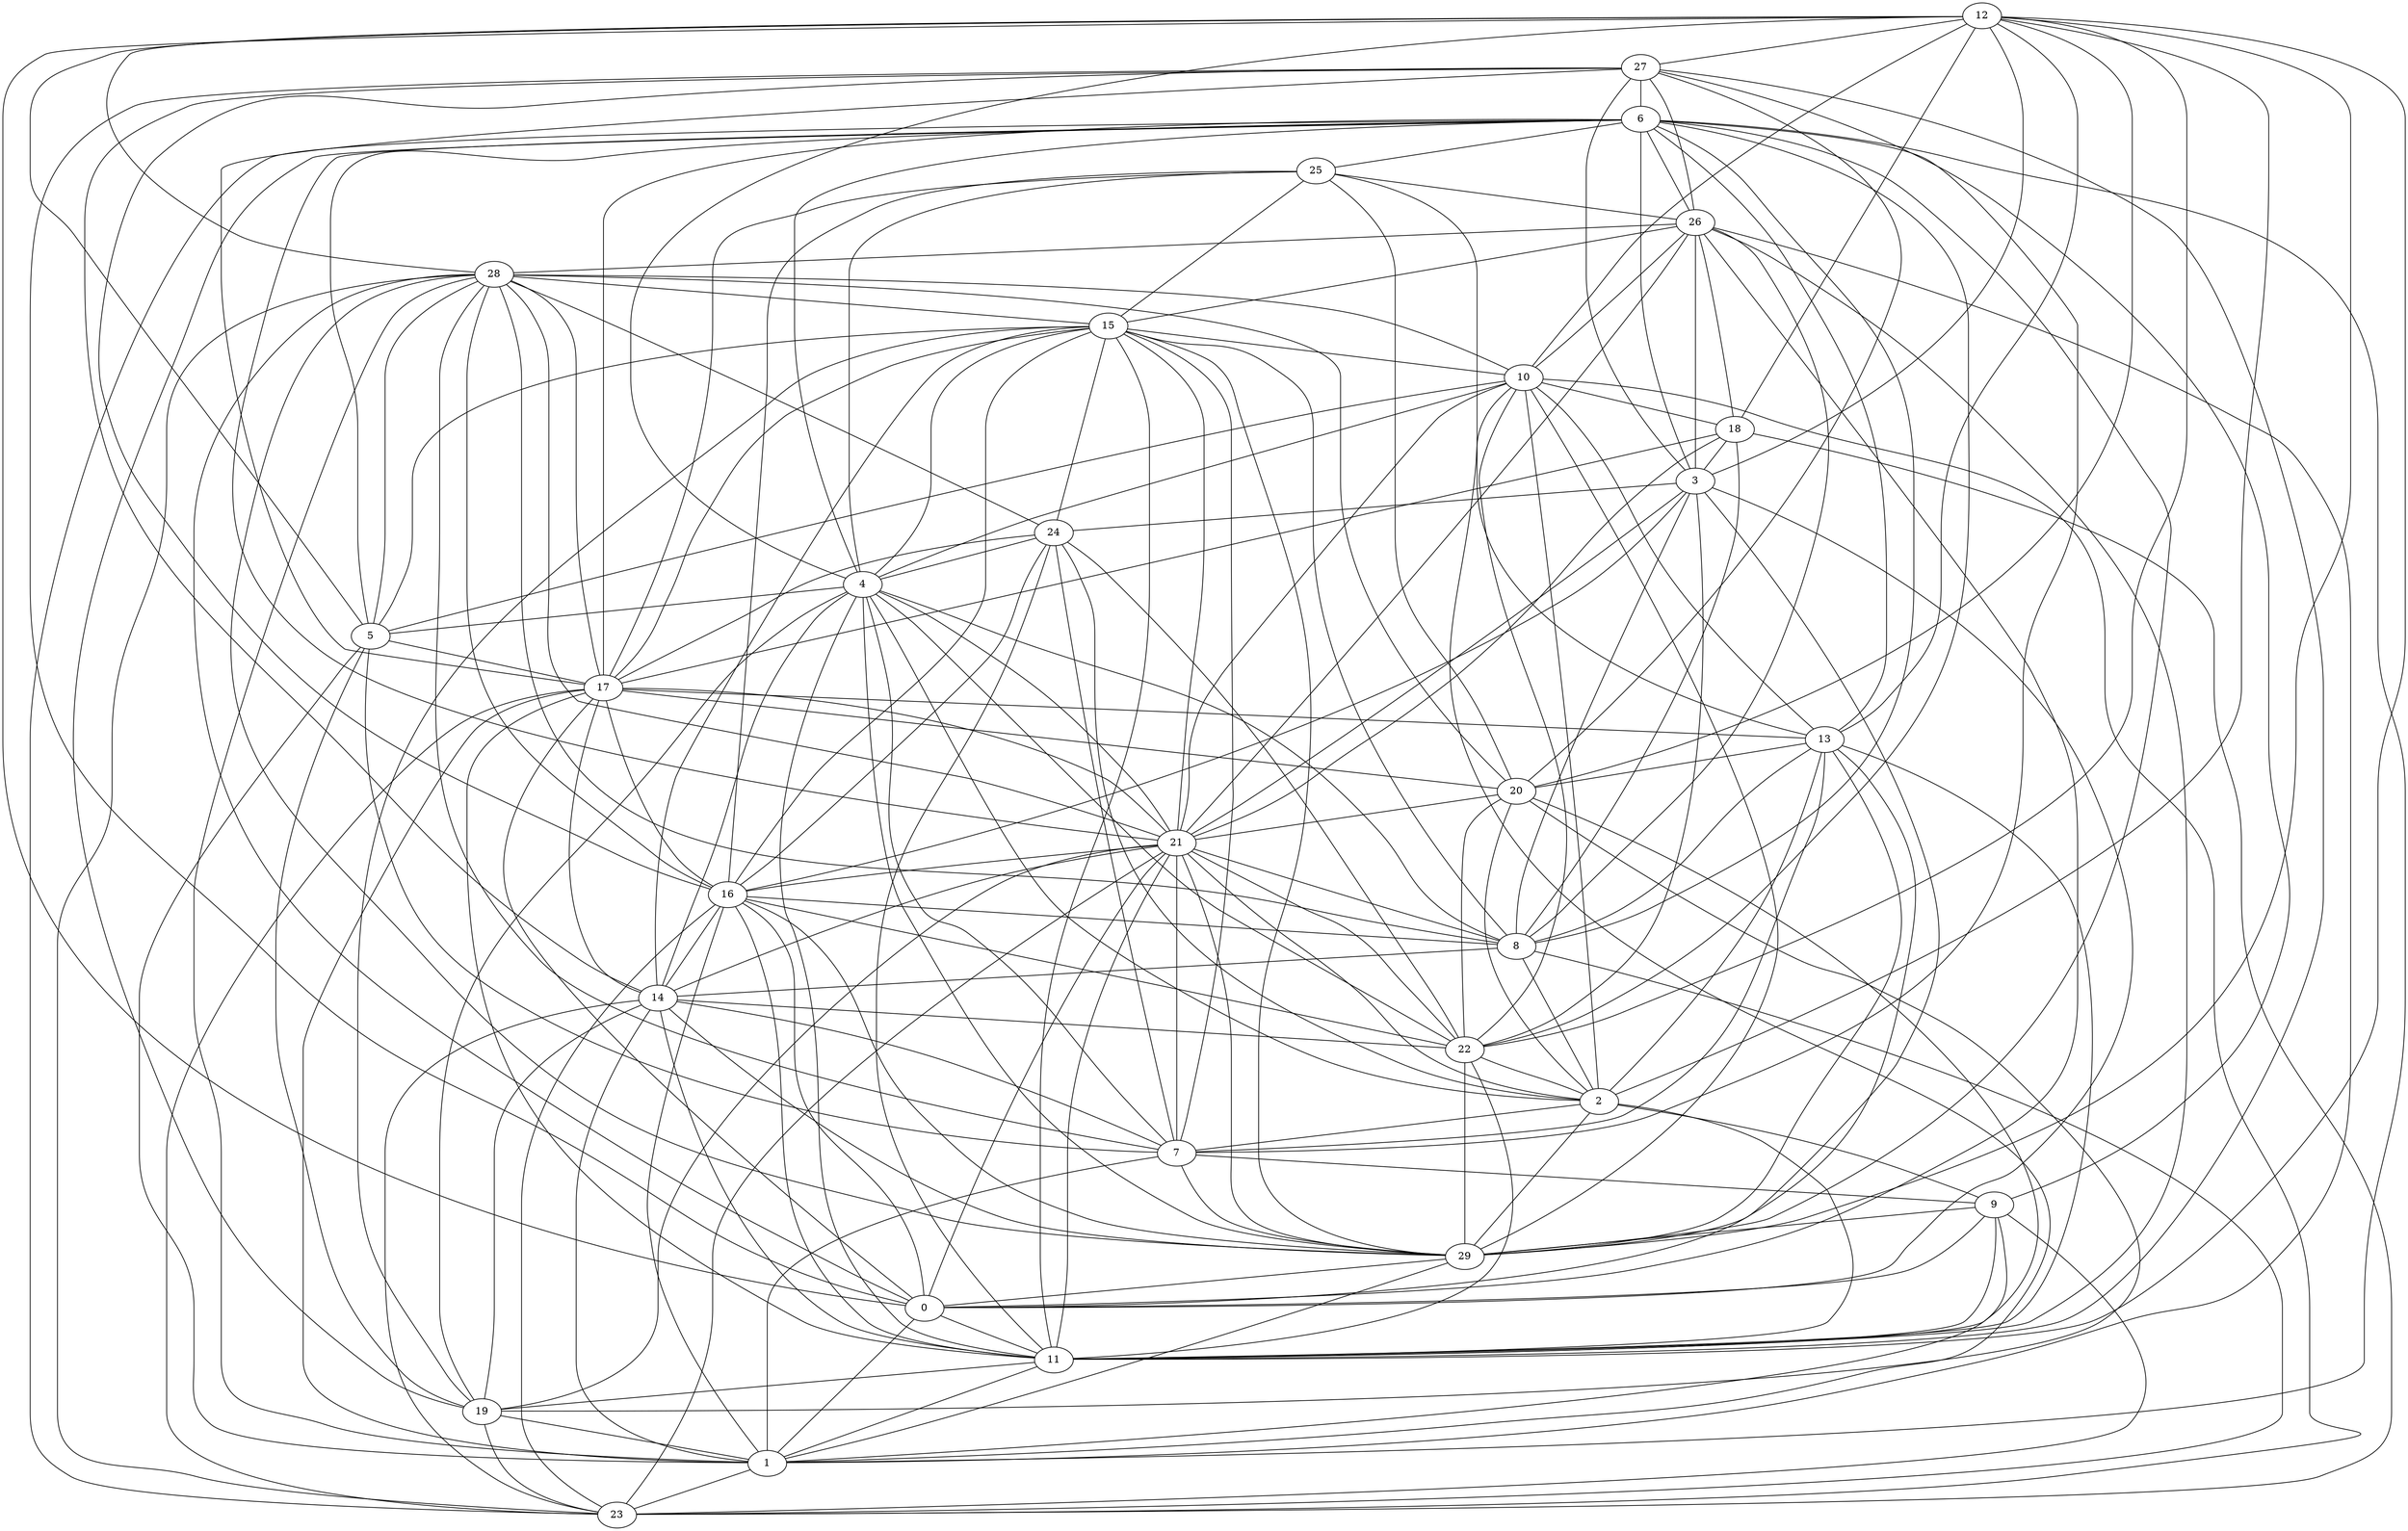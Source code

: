 graph G {
  12;
  27;
  6;
  25;
  26;
  28;
  15;
  10;
  18;
  3;
  24;
  4;
  5;
  17;
  13;
  20;
  21;
  16;
  8;
  14;
  22;
  2;
  7;
  9;
  29;
  0;
  11;
  19;
  1;
  23;
   12 -- 22;
   12 -- 28;
   12 -- 20;
   12 -- 10;
   12 -- 29;
   12 -- 13;
   12 -- 5;
   12 -- 18;
   12 -- 0;
   12 -- 11;
   12 -- 2;
   12 -- 4;
   12 -- 3;
   12 -- 27;
   27 -- 17;
   27 -- 9;
   27 -- 16;
   27 -- 11;
   27 -- 3;
   27 -- 0;
   27 -- 26;
   27 -- 20;
   27 -- 14;
   27 -- 6;
   6 -- 5;
   6 -- 29;
   6 -- 8;
   6 -- 1;
   6 -- 22;
   6 -- 4;
   6 -- 7;
   6 -- 21;
   6 -- 26;
   6 -- 23;
   6 -- 3;
   6 -- 13;
   6 -- 17;
   6 -- 19;
   6 -- 25;
   25 -- 16;
   25 -- 13;
   25 -- 15;
   25 -- 20;
   25 -- 4;
   25 -- 17;
   25 -- 26;
   26 -- 3;
   26 -- 10;
   26 -- 0;
   26 -- 11;
   26 -- 8;
   26 -- 21;
   26 -- 1;
   26 -- 15;
   26 -- 18;
   26 -- 28;
   28 -- 23;
   28 -- 1;
   28 -- 10;
   28 -- 5;
   28 -- 20;
   28 -- 8;
   28 -- 7;
   28 -- 16;
   28 -- 21;
   28 -- 0;
   28 -- 17;
   28 -- 29;
   28 -- 24;
   28 -- 15;
   15 -- 17;
   15 -- 11;
   15 -- 7;
   15 -- 24;
   15 -- 14;
   15 -- 19;
   15 -- 8;
   15 -- 5;
   15 -- 4;
   15 -- 21;
   15 -- 29;
   15 -- 16;
   15 -- 10;
   10 -- 21;
   10 -- 2;
   10 -- 4;
   10 -- 13;
   10 -- 29;
   10 -- 1;
   10 -- 5;
   10 -- 23;
   10 -- 22;
   10 -- 18;
   18 -- 23;
   18 -- 21;
   18 -- 17;
   18 -- 8;
   18 -- 3;
   3 -- 29;
   3 -- 16;
   3 -- 22;
   3 -- 21;
   3 -- 0;
   3 -- 8;
   3 -- 24;
   24 -- 17;
   24 -- 11;
   24 -- 2;
   24 -- 16;
   24 -- 22;
   24 -- 7;
   24 -- 4;
   4 -- 21;
   4 -- 2;
   4 -- 11;
   4 -- 29;
   4 -- 14;
   4 -- 8;
   4 -- 19;
   4 -- 22;
   4 -- 7;
   4 -- 5;
   5 -- 19;
   5 -- 1;
   5 -- 7;
   5 -- 17;
   17 -- 1;
   17 -- 16;
   17 -- 20;
   17 -- 23;
   17 -- 11;
   17 -- 21;
   17 -- 0;
   17 -- 14;
   17 -- 13;
   13 -- 8;
   13 -- 2;
   13 -- 29;
   13 -- 11;
   13 -- 7;
   13 -- 0;
   13 -- 20;
   20 -- 22;
   20 -- 19;
   20 -- 2;
   20 -- 11;
   20 -- 21;
   21 -- 11;
   21 -- 0;
   21 -- 2;
   21 -- 19;
   21 -- 22;
   21 -- 7;
   21 -- 29;
   21 -- 23;
   21 -- 8;
   21 -- 14;
   21 -- 16;
   16 -- 1;
   16 -- 14;
   16 -- 0;
   16 -- 29;
   16 -- 23;
   16 -- 11;
   16 -- 22;
   16 -- 8;
   8 -- 2;
   8 -- 23;
   8 -- 14;
   14 -- 19;
   14 -- 23;
   14 -- 7;
   14 -- 29;
   14 -- 1;
   14 -- 11;
   14 -- 22;
   22 -- 29;
   22 -- 11;
   22 -- 2;
   2 -- 11;
   2 -- 29;
   2 -- 9;
   2 -- 7;
   7 -- 29;
   7 -- 1;
   7 -- 9;
   9 -- 11;
   9 -- 1;
   9 -- 0;
   9 -- 23;
   9 -- 29;
   29 -- 1;
   29 -- 0;
   0 -- 1;
   0 -- 11;
   11 -- 1;
   11 -- 19;
   19 -- 23;
   19 -- 1;
   1 -- 23;
}
